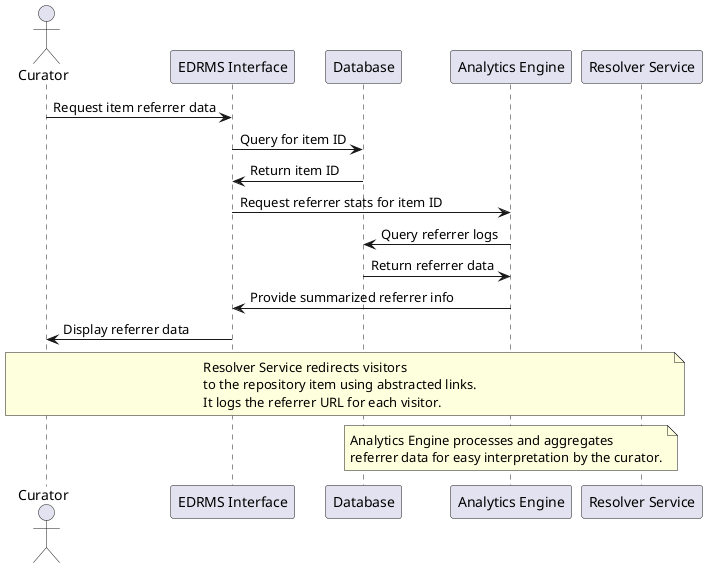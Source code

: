 @startuml
actor Curator as curator
participant "EDRMS Interface" as edrms
participant "Database" as db
participant "Analytics Engine" as analytics
participant "Resolver Service" as resolver

curator -> edrms : Request item referrer data
edrms -> db : Query for item ID
db -> edrms : Return item ID
edrms -> analytics : Request referrer stats for item ID
analytics -> db : Query referrer logs
db -> analytics : Return referrer data
analytics -> edrms : Provide summarized referrer info
edrms -> curator : Display referrer data

note over curator, resolver: Resolver Service redirects visitors\nto the repository item using abstracted links.\nIt logs the referrer URL for each visitor.

note over analytics: Analytics Engine processes and aggregates\nreferrer data for easy interpretation by the curator.

@enduml

